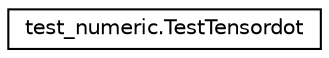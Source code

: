 digraph "Graphical Class Hierarchy"
{
 // LATEX_PDF_SIZE
  edge [fontname="Helvetica",fontsize="10",labelfontname="Helvetica",labelfontsize="10"];
  node [fontname="Helvetica",fontsize="10",shape=record];
  rankdir="LR";
  Node0 [label="test_numeric.TestTensordot",height=0.2,width=0.4,color="black", fillcolor="white", style="filled",URL="$classtest__numeric_1_1TestTensordot.html",tooltip=" "];
}

